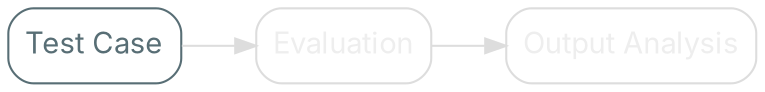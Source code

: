digraph {
    bgcolor=transparent
    rankdir=LR

    // Default theme: enabled
    node[shape="rectangle" style="rounded,filled" color="#586E75" fillcolor="#ffffff" fontcolor="#586E75" fontname="Inter,Arial"]
    edge[color="#586E75" fontcolor="#000000" fontname="Inter,Arial" fontsize=11]

    Input[label="Test Case"]
    Evaluation[color="#dddddd" fontcolor="#eeeeee"]
    Analysis[label="Output Analysis" color="#dddddd" fontcolor="#eeeeee"]

    Input -> Evaluation[color="#dddddd"]
    Evaluation -> Analysis[color="#dddddd"]
}
